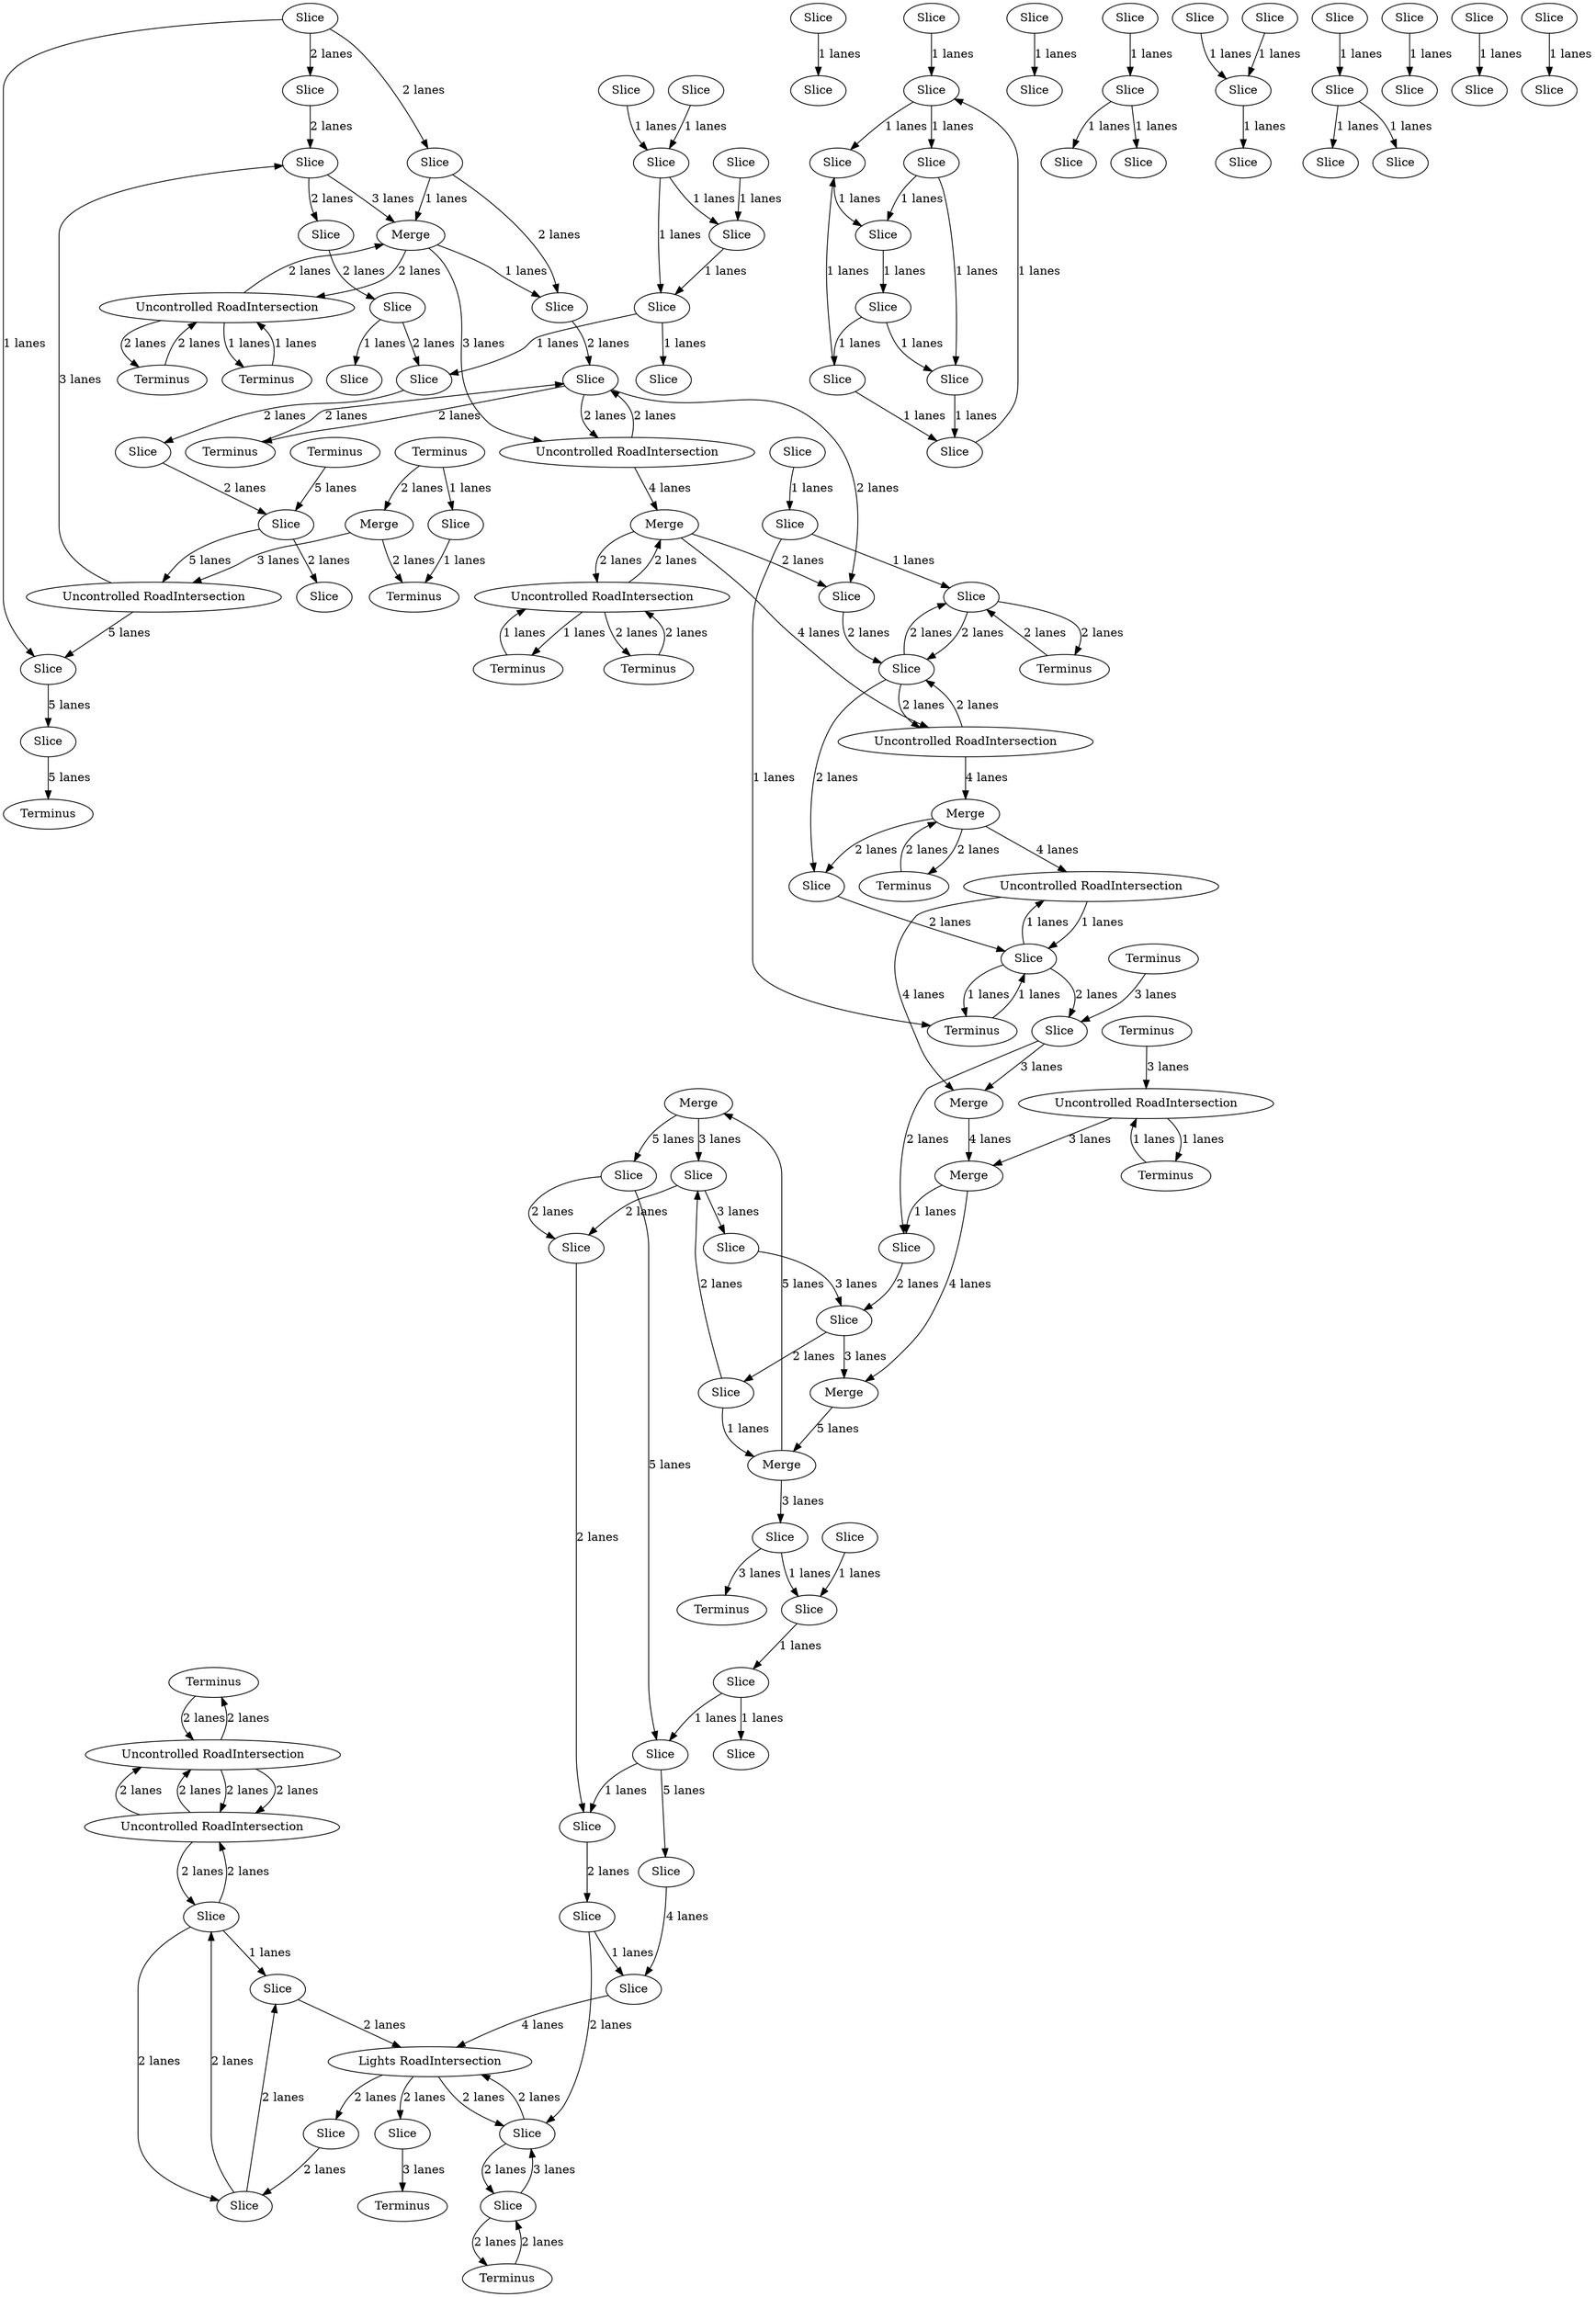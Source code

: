 digraph {
    0 [ label = "Terminus" ]
    1 [ label = "Uncontrolled RoadIntersection" ]
    2 [ label = "Terminus" ]
    3 [ label = "Uncontrolled RoadIntersection" ]
    4 [ label = "Slice" ]
    5 [ label = "Slice" ]
    6 [ label = "Slice" ]
    7 [ label = "Slice" ]
    8 [ label = "Slice" ]
    9 [ label = "Slice" ]
    10 [ label = "Slice" ]
    11 [ label = "Slice" ]
    12 [ label = "Slice" ]
    13 [ label = "Slice" ]
    14 [ label = "Slice" ]
    15 [ label = "Slice" ]
    16 [ label = "Slice" ]
    17 [ label = "Slice" ]
    18 [ label = "Slice" ]
    19 [ label = "Slice" ]
    20 [ label = "Slice" ]
    21 [ label = "Lights RoadIntersection" ]
    22 [ label = "Slice" ]
    23 [ label = "Slice" ]
    24 [ label = "Slice" ]
    25 [ label = "Slice" ]
    26 [ label = "Slice" ]
    27 [ label = "Slice" ]
    28 [ label = "Slice" ]
    29 [ label = "Slice" ]
    30 [ label = "Slice" ]
    31 [ label = "Slice" ]
    32 [ label = "Slice" ]
    33 [ label = "Slice" ]
    34 [ label = "Slice" ]
    35 [ label = "Slice" ]
    36 [ label = "Slice" ]
    37 [ label = "Slice" ]
    38 [ label = "Slice" ]
    39 [ label = "Slice" ]
    40 [ label = "Slice" ]
    41 [ label = "Slice" ]
    42 [ label = "Slice" ]
    43 [ label = "Slice" ]
    44 [ label = "Slice" ]
    45 [ label = "Slice" ]
    46 [ label = "Terminus" ]
    47 [ label = "Slice" ]
    48 [ label = "Slice" ]
    49 [ label = "Merge" ]
    50 [ label = "Slice" ]
    51 [ label = "Slice" ]
    52 [ label = "Terminus" ]
    53 [ label = "Merge" ]
    54 [ label = "Slice" ]
    55 [ label = "Merge" ]
    56 [ label = "Slice" ]
    57 [ label = "Terminus" ]
    58 [ label = "Uncontrolled RoadIntersection" ]
    59 [ label = "Merge" ]
    60 [ label = "Slice" ]
    61 [ label = "Merge" ]
    62 [ label = "Terminus" ]
    63 [ label = "Slice" ]
    64 [ label = "Slice" ]
    65 [ label = "Slice" ]
    66 [ label = "Slice" ]
    67 [ label = "Terminus" ]
    68 [ label = "Uncontrolled RoadIntersection" ]
    69 [ label = "Slice" ]
    70 [ label = "Merge" ]
    71 [ label = "Slice" ]
    72 [ label = "Slice" ]
    73 [ label = "Slice" ]
    74 [ label = "Terminus" ]
    75 [ label = "Terminus" ]
    76 [ label = "Terminus" ]
    77 [ label = "Terminus" ]
    78 [ label = "Uncontrolled RoadIntersection" ]
    79 [ label = "Slice" ]
    80 [ label = "Uncontrolled RoadIntersection" ]
    81 [ label = "Terminus" ]
    82 [ label = "Merge" ]
    83 [ label = "Slice" ]
    84 [ label = "Slice" ]
    85 [ label = "Slice" ]
    86 [ label = "Slice" ]
    87 [ label = "Terminus" ]
    88 [ label = "Uncontrolled RoadIntersection" ]
    89 [ label = "Slice" ]
    90 [ label = "Uncontrolled RoadIntersection" ]
    91 [ label = "Merge" ]
    92 [ label = "Slice" ]
    93 [ label = "Slice" ]
    94 [ label = "Terminus" ]
    95 [ label = "Terminus" ]
    96 [ label = "Slice" ]
    97 [ label = "Slice" ]
    98 [ label = "Slice" ]
    99 [ label = "Slice" ]
    100 [ label = "Slice" ]
    101 [ label = "Slice" ]
    102 [ label = "Slice" ]
    103 [ label = "Slice" ]
    104 [ label = "Slice" ]
    105 [ label = "Slice" ]
    106 [ label = "Uncontrolled RoadIntersection" ]
    107 [ label = "Slice" ]
    108 [ label = "Slice" ]
    109 [ label = "Terminus" ]
    110 [ label = "Slice" ]
    111 [ label = "Merge" ]
    112 [ label = "Slice" ]
    113 [ label = "Slice" ]
    114 [ label = "Slice" ]
    115 [ label = "Slice" ]
    116 [ label = "Slice" ]
    117 [ label = "Slice" ]
    118 [ label = "Slice" ]
    119 [ label = "Slice" ]
    120 [ label = "Terminus" ]
    121 [ label = "Slice" ]
    122 [ label = "Terminus" ]
    123 [ label = "Terminus" ]
    54 -> 53 [ label = "1 lanes" ]
    62 -> 70 [ label = "2 lanes" ]
    70 -> 62 [ label = "2 lanes" ]
    75 -> 80 [ label = "2 lanes" ]
    80 -> 75 [ label = "2 lanes" ]
    80 -> 82 [ label = "2 lanes" ]
    82 -> 80 [ label = "2 lanes" ]
    87 -> 90 [ label = "2 lanes" ]
    90 -> 87 [ label = "2 lanes" ]
    90 -> 91 [ label = "2 lanes" ]
    91 -> 90 [ label = "2 lanes" ]
    88 -> 89 [ label = "2 lanes" ]
    89 -> 88 [ label = "2 lanes" ]
    77 -> 63 [ label = "3 lanes" ]
    63 -> 61 [ label = "3 lanes" ]
    17 -> 42 [ label = "1 lanes" ]
    42 -> 43 [ label = "1 lanes" ]
    43 -> 44 [ label = "1 lanes" ]
    44 -> 45 [ label = "1 lanes" ]
    78 -> 79 [ label = "2 lanes" ]
    79 -> 78 [ label = "2 lanes" ]
    79 -> 84 [ label = "2 lanes" ]
    84 -> 79 [ label = "2 lanes" ]
    84 -> 76 [ label = "2 lanes" ]
    76 -> 84 [ label = "2 lanes" ]
    66 -> 56 [ label = "3 lanes" ]
    56 -> 55 [ label = "3 lanes" ]
    49 -> 50 [ label = "3 lanes" ]
    50 -> 66 [ label = "3 lanes" ]
    51 -> 42 [ label = "1 lanes" ]
    68 -> 69 [ label = "1 lanes" ]
    69 -> 68 [ label = "1 lanes" ]
    69 -> 74 [ label = "1 lanes" ]
    74 -> 69 [ label = "1 lanes" ]
    106 -> 104 [ label = "5 lanes" ]
    123 -> 115 [ label = "5 lanes" ]
    80 -> 81 [ label = "1 lanes" ]
    81 -> 80 [ label = "1 lanes" ]
    43 -> 8 [ label = "1 lanes" ]
    19 -> 28 [ label = "1 lanes" ]
    28 -> 34 [ label = "1 lanes" ]
    34 -> 25 [ label = "1 lanes" ]
    25 -> 19 [ label = "1 lanes" ]
    5 -> 6 [ label = "2 lanes" ]
    21 -> 12 [ label = "2 lanes" ]
    41 -> 36 [ label = "4 lanes" ]
    101 -> 91 [ label = "3 lanes" ]
    91 -> 88 [ label = "3 lanes" ]
    105 -> 109 [ label = "5 lanes" ]
    53 -> 49 [ label = "5 lanes" ]
    49 -> 47 [ label = "5 lanes" ]
    47 -> 44 [ label = "5 lanes" ]
    44 -> 41 [ label = "5 lanes" ]
    57 -> 58 [ label = "3 lanes" ]
    58 -> 59 [ label = "3 lanes" ]
    0 -> 1 [ label = "2 lanes" ]
    1 -> 0 [ label = "2 lanes" ]
    1 -> 3 [ label = "2 lanes" ]
    3 -> 1 [ label = "2 lanes" ]
    3 -> 4 [ label = "2 lanes" ]
    4 -> 3 [ label = "2 lanes" ]
    38 -> 21 [ label = "2 lanes" ]
    21 -> 38 [ label = "2 lanes" ]
    35 -> 33 [ label = "1 lanes" ]
    37 -> 35 [ label = "1 lanes" ]
    35 -> 32 [ label = "1 lanes" ]
    29 -> 18 [ label = "1 lanes" ]
    18 -> 15 [ label = "1 lanes" ]
    1 -> 3 [ label = "2 lanes" ]
    3 -> 1 [ label = "2 lanes" ]
    7 -> 9 [ label = "1 lanes" ]
    68 -> 61 [ label = "4 lanes" ]
    61 -> 59 [ label = "4 lanes" ]
    89 -> 83 [ label = "2 lanes" ]
    39 -> 36 [ label = "1 lanes" ]
    46 -> 40 [ label = "2 lanes" ]
    40 -> 46 [ label = "2 lanes" ]
    111 -> 106 [ label = "3 lanes" ]
    111 -> 122 [ label = "2 lanes" ]
    120 -> 111 [ label = "2 lanes" ]
    106 -> 101 [ label = "3 lanes" ]
    103 -> 93 [ label = "2 lanes" ]
    93 -> 92 [ label = "2 lanes" ]
    92 -> 89 [ label = "2 lanes" ]
    103 -> 104 [ label = "1 lanes" ]
    19 -> 24 [ label = "1 lanes" ]
    10 -> 19 [ label = "1 lanes" ]
    24 -> 27 [ label = "1 lanes" ]
    27 -> 30 [ label = "1 lanes" ]
    30 -> 26 [ label = "1 lanes" ]
    26 -> 24 [ label = "1 lanes" ]
    53 -> 51 [ label = "3 lanes" ]
    51 -> 52 [ label = "3 lanes" ]
    83 -> 79 [ label = "2 lanes" ]
    79 -> 73 [ label = "2 lanes" ]
    73 -> 69 [ label = "2 lanes" ]
    69 -> 63 [ label = "2 lanes" ]
    63 -> 60 [ label = "2 lanes" ]
    60 -> 56 [ label = "2 lanes" ]
    56 -> 54 [ label = "2 lanes" ]
    54 -> 50 [ label = "2 lanes" ]
    50 -> 48 [ label = "2 lanes" ]
    48 -> 45 [ label = "2 lanes" ]
    45 -> 39 [ label = "2 lanes" ]
    39 -> 38 [ label = "2 lanes" ]
    93 -> 91 [ label = "1 lanes" ]
    70 -> 73 [ label = "2 lanes" ]
    59 -> 60 [ label = "1 lanes" ]
    82 -> 83 [ label = "2 lanes" ]
    89 -> 94 [ label = "2 lanes" ]
    94 -> 89 [ label = "2 lanes" ]
    108 -> 115 [ label = "2 lanes" ]
    115 -> 117 [ label = "2 lanes" ]
    114 -> 113 [ label = "1 lanes" ]
    113 -> 112 [ label = "1 lanes" ]
    112 -> 110 [ label = "1 lanes" ]
    107 -> 108 [ label = "2 lanes" ]
    21 -> 14 [ label = "2 lanes" ]
    118 -> 121 [ label = "1 lanes" ]
    121 -> 112 [ label = "1 lanes" ]
    112 -> 107 [ label = "1 lanes" ]
    4 -> 6 [ label = "1 lanes" ]
    16 -> 23 [ label = "1 lanes" ]
    23 -> 31 [ label = "1 lanes" ]
    40 -> 38 [ label = "3 lanes" ]
    38 -> 40 [ label = "2 lanes" ]
    14 -> 5 [ label = "2 lanes" ]
    4 -> 5 [ label = "2 lanes" ]
    5 -> 4 [ label = "2 lanes" ]
    6 -> 21 [ label = "2 lanes" ]
    12 -> 2 [ label = "3 lanes" ]
    36 -> 21 [ label = "4 lanes" ]
    18 -> 20 [ label = "1 lanes" ]
    22 -> 23 [ label = "1 lanes" ]
    58 -> 67 [ label = "1 lanes" ]
    67 -> 58 [ label = "1 lanes" ]
    100 -> 98 [ label = "2 lanes" ]
    98 -> 107 [ label = "2 lanes" ]
    103 -> 102 [ label = "2 lanes" ]
    102 -> 101 [ label = "2 lanes" ]
    101 -> 100 [ label = "2 lanes" ]
    99 -> 96 [ label = "1 lanes" ]
    98 -> 97 [ label = "1 lanes" ]
    115 -> 106 [ label = "5 lanes" ]
    91 -> 92 [ label = "1 lanes" ]
    85 -> 86 [ label = "1 lanes" ]
    119 -> 122 [ label = "1 lanes" ]
    104 -> 105 [ label = "5 lanes" ]
    90 -> 95 [ label = "1 lanes" ]
    95 -> 90 [ label = "1 lanes" ]
    47 -> 48 [ label = "2 lanes" ]
    116 -> 121 [ label = "1 lanes" ]
    121 -> 113 [ label = "1 lanes" ]
    65 -> 64 [ label = "1 lanes" ]
    13 -> 11 [ label = "1 lanes" ]
    120 -> 119 [ label = "1 lanes" ]
    72 -> 71 [ label = "1 lanes" ]
    71 -> 74 [ label = "1 lanes" ]
    71 -> 84 [ label = "1 lanes" ]
    30 -> 34 [ label = "1 lanes" ]
    26 -> 25 [ label = "1 lanes" ]
    28 -> 27 [ label = "1 lanes" ]
    55 -> 53 [ label = "5 lanes" ]
    59 -> 55 [ label = "4 lanes" ]
    78 -> 70 [ label = "4 lanes" ]
    82 -> 78 [ label = "4 lanes" ]
    88 -> 82 [ label = "4 lanes" ]
    70 -> 68 [ label = "4 lanes" ]
}
